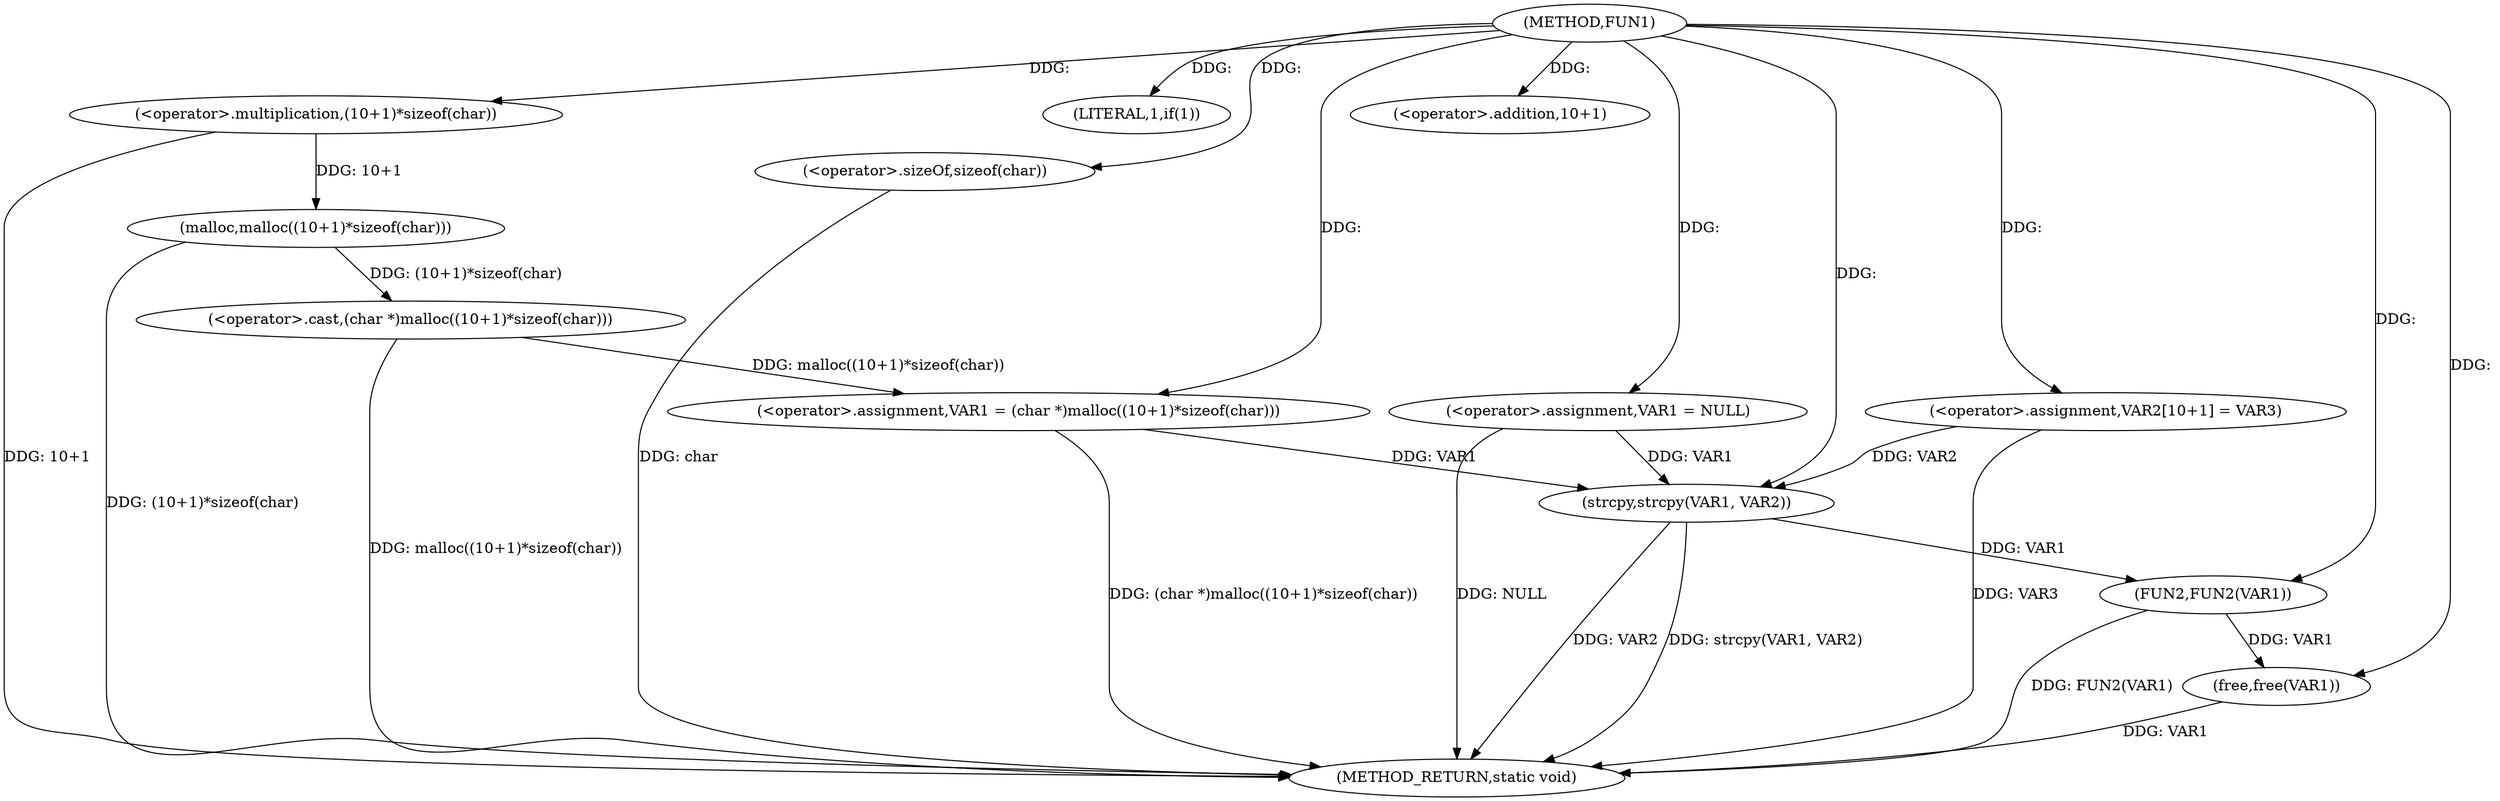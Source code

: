 digraph FUN1 {  
"1000100" [label = "(METHOD,FUN1)" ]
"1000132" [label = "(METHOD_RETURN,static void)" ]
"1000103" [label = "(<operator>.assignment,VAR1 = NULL)" ]
"1000107" [label = "(LITERAL,1,if(1))" ]
"1000109" [label = "(<operator>.assignment,VAR1 = (char *)malloc((10+1)*sizeof(char)))" ]
"1000111" [label = "(<operator>.cast,(char *)malloc((10+1)*sizeof(char)))" ]
"1000113" [label = "(malloc,malloc((10+1)*sizeof(char)))" ]
"1000114" [label = "(<operator>.multiplication,(10+1)*sizeof(char))" ]
"1000115" [label = "(<operator>.addition,10+1)" ]
"1000118" [label = "(<operator>.sizeOf,sizeof(char))" ]
"1000122" [label = "(<operator>.assignment,VAR2[10+1] = VAR3)" ]
"1000125" [label = "(strcpy,strcpy(VAR1, VAR2))" ]
"1000128" [label = "(FUN2,FUN2(VAR1))" ]
"1000130" [label = "(free,free(VAR1))" ]
  "1000125" -> "1000132"  [ label = "DDG: strcpy(VAR1, VAR2)"] 
  "1000103" -> "1000132"  [ label = "DDG: NULL"] 
  "1000113" -> "1000132"  [ label = "DDG: (10+1)*sizeof(char)"] 
  "1000114" -> "1000132"  [ label = "DDG: 10+1"] 
  "1000125" -> "1000132"  [ label = "DDG: VAR2"] 
  "1000111" -> "1000132"  [ label = "DDG: malloc((10+1)*sizeof(char))"] 
  "1000128" -> "1000132"  [ label = "DDG: FUN2(VAR1)"] 
  "1000118" -> "1000132"  [ label = "DDG: char"] 
  "1000109" -> "1000132"  [ label = "DDG: (char *)malloc((10+1)*sizeof(char))"] 
  "1000130" -> "1000132"  [ label = "DDG: VAR1"] 
  "1000122" -> "1000132"  [ label = "DDG: VAR3"] 
  "1000100" -> "1000103"  [ label = "DDG: "] 
  "1000100" -> "1000107"  [ label = "DDG: "] 
  "1000111" -> "1000109"  [ label = "DDG: malloc((10+1)*sizeof(char))"] 
  "1000100" -> "1000109"  [ label = "DDG: "] 
  "1000113" -> "1000111"  [ label = "DDG: (10+1)*sizeof(char)"] 
  "1000114" -> "1000113"  [ label = "DDG: 10+1"] 
  "1000100" -> "1000114"  [ label = "DDG: "] 
  "1000100" -> "1000115"  [ label = "DDG: "] 
  "1000100" -> "1000118"  [ label = "DDG: "] 
  "1000100" -> "1000122"  [ label = "DDG: "] 
  "1000103" -> "1000125"  [ label = "DDG: VAR1"] 
  "1000109" -> "1000125"  [ label = "DDG: VAR1"] 
  "1000100" -> "1000125"  [ label = "DDG: "] 
  "1000122" -> "1000125"  [ label = "DDG: VAR2"] 
  "1000125" -> "1000128"  [ label = "DDG: VAR1"] 
  "1000100" -> "1000128"  [ label = "DDG: "] 
  "1000128" -> "1000130"  [ label = "DDG: VAR1"] 
  "1000100" -> "1000130"  [ label = "DDG: "] 
}
